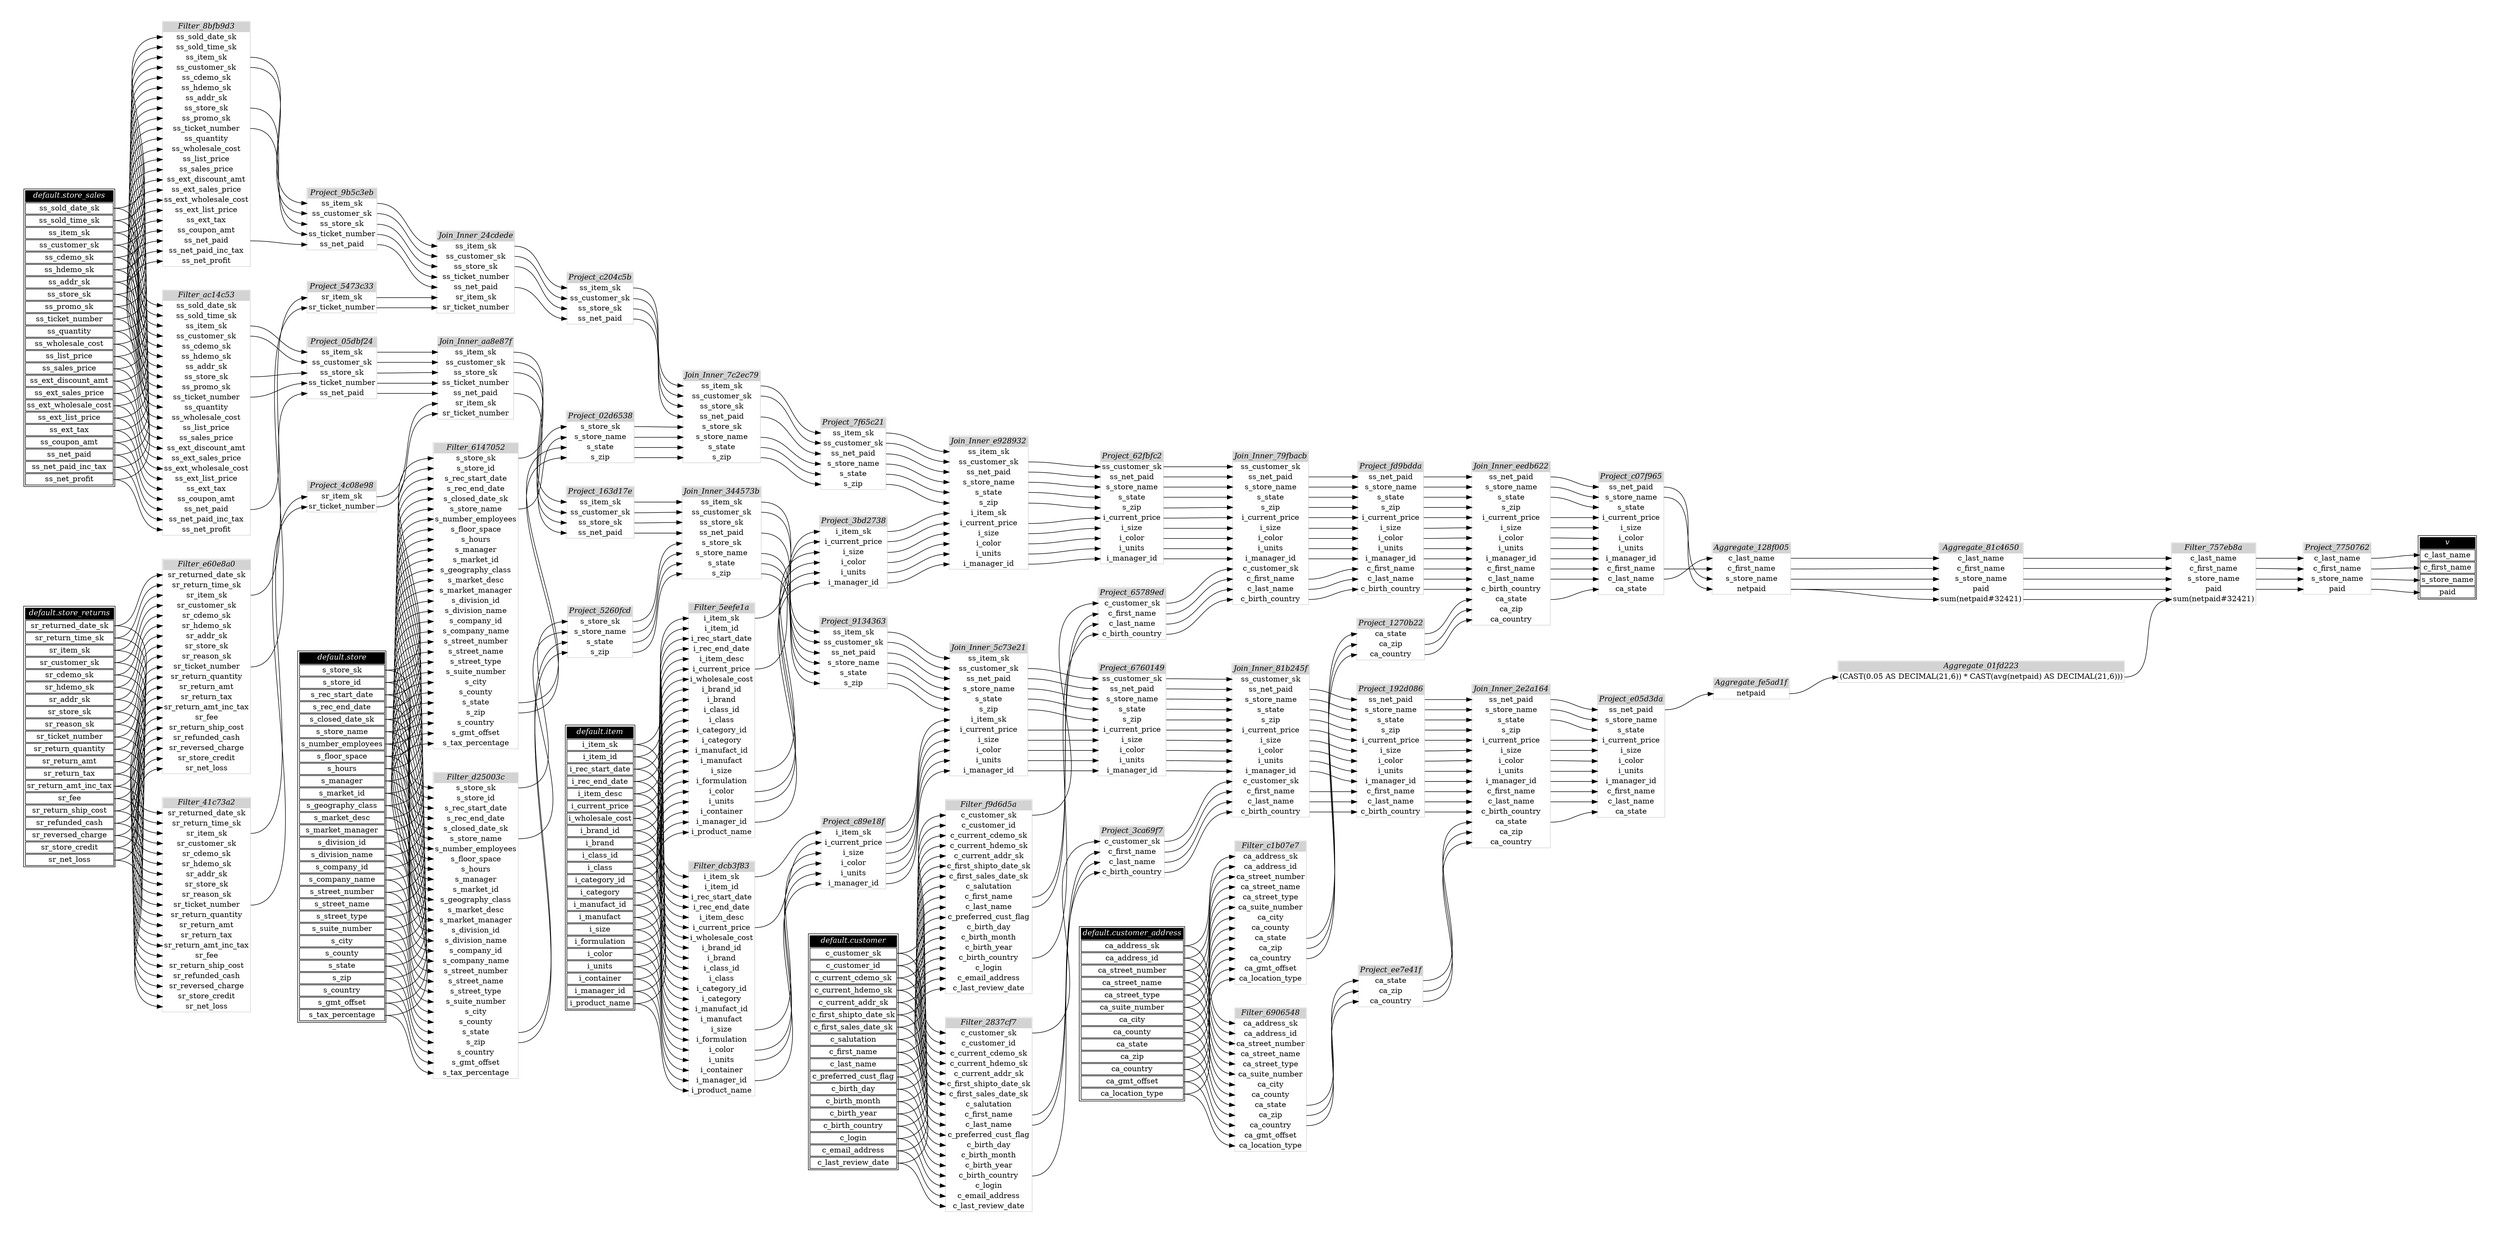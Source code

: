 // Automatically generated by TPCDSFlowTestSuite


digraph {
  graph [pad="0.5" nodesep="0.5" ranksep="1" fontname="Helvetica" rankdir=LR];
  node [shape=plaintext]

  
"Aggregate_01fd223" [label=<
<table color="lightgray" border="1" cellborder="0" cellspacing="0">
  <tr><td bgcolor="lightgray" port="nodeName"><i>Aggregate_01fd223</i></td></tr>
  <tr><td port="0">(CAST(0.05 AS DECIMAL(21,6)) * CAST(avg(netpaid) AS DECIMAL(21,6)))</td></tr>
</table>>];
     

"Aggregate_128f005" [label=<
<table color="lightgray" border="1" cellborder="0" cellspacing="0">
  <tr><td bgcolor="lightgray" port="nodeName"><i>Aggregate_128f005</i></td></tr>
  <tr><td port="0">c_last_name</td></tr>
<tr><td port="1">c_first_name</td></tr>
<tr><td port="2">s_store_name</td></tr>
<tr><td port="3">netpaid</td></tr>
</table>>];
     

"Aggregate_81c4650" [label=<
<table color="lightgray" border="1" cellborder="0" cellspacing="0">
  <tr><td bgcolor="lightgray" port="nodeName"><i>Aggregate_81c4650</i></td></tr>
  <tr><td port="0">c_last_name</td></tr>
<tr><td port="1">c_first_name</td></tr>
<tr><td port="2">s_store_name</td></tr>
<tr><td port="3">paid</td></tr>
<tr><td port="4">sum(netpaid#32421)</td></tr>
</table>>];
     

"Aggregate_fe5ad1f" [label=<
<table color="lightgray" border="1" cellborder="0" cellspacing="0">
  <tr><td bgcolor="lightgray" port="nodeName"><i>Aggregate_fe5ad1f</i></td></tr>
  <tr><td port="0">netpaid</td></tr>
</table>>];
     

"Filter_2837cf7" [label=<
<table color="lightgray" border="1" cellborder="0" cellspacing="0">
  <tr><td bgcolor="lightgray" port="nodeName"><i>Filter_2837cf7</i></td></tr>
  <tr><td port="0">c_customer_sk</td></tr>
<tr><td port="1">c_customer_id</td></tr>
<tr><td port="2">c_current_cdemo_sk</td></tr>
<tr><td port="3">c_current_hdemo_sk</td></tr>
<tr><td port="4">c_current_addr_sk</td></tr>
<tr><td port="5">c_first_shipto_date_sk</td></tr>
<tr><td port="6">c_first_sales_date_sk</td></tr>
<tr><td port="7">c_salutation</td></tr>
<tr><td port="8">c_first_name</td></tr>
<tr><td port="9">c_last_name</td></tr>
<tr><td port="10">c_preferred_cust_flag</td></tr>
<tr><td port="11">c_birth_day</td></tr>
<tr><td port="12">c_birth_month</td></tr>
<tr><td port="13">c_birth_year</td></tr>
<tr><td port="14">c_birth_country</td></tr>
<tr><td port="15">c_login</td></tr>
<tr><td port="16">c_email_address</td></tr>
<tr><td port="17">c_last_review_date</td></tr>
</table>>];
     

"Filter_41c73a2" [label=<
<table color="lightgray" border="1" cellborder="0" cellspacing="0">
  <tr><td bgcolor="lightgray" port="nodeName"><i>Filter_41c73a2</i></td></tr>
  <tr><td port="0">sr_returned_date_sk</td></tr>
<tr><td port="1">sr_return_time_sk</td></tr>
<tr><td port="2">sr_item_sk</td></tr>
<tr><td port="3">sr_customer_sk</td></tr>
<tr><td port="4">sr_cdemo_sk</td></tr>
<tr><td port="5">sr_hdemo_sk</td></tr>
<tr><td port="6">sr_addr_sk</td></tr>
<tr><td port="7">sr_store_sk</td></tr>
<tr><td port="8">sr_reason_sk</td></tr>
<tr><td port="9">sr_ticket_number</td></tr>
<tr><td port="10">sr_return_quantity</td></tr>
<tr><td port="11">sr_return_amt</td></tr>
<tr><td port="12">sr_return_tax</td></tr>
<tr><td port="13">sr_return_amt_inc_tax</td></tr>
<tr><td port="14">sr_fee</td></tr>
<tr><td port="15">sr_return_ship_cost</td></tr>
<tr><td port="16">sr_refunded_cash</td></tr>
<tr><td port="17">sr_reversed_charge</td></tr>
<tr><td port="18">sr_store_credit</td></tr>
<tr><td port="19">sr_net_loss</td></tr>
</table>>];
     

"Filter_5eefe1a" [label=<
<table color="lightgray" border="1" cellborder="0" cellspacing="0">
  <tr><td bgcolor="lightgray" port="nodeName"><i>Filter_5eefe1a</i></td></tr>
  <tr><td port="0">i_item_sk</td></tr>
<tr><td port="1">i_item_id</td></tr>
<tr><td port="2">i_rec_start_date</td></tr>
<tr><td port="3">i_rec_end_date</td></tr>
<tr><td port="4">i_item_desc</td></tr>
<tr><td port="5">i_current_price</td></tr>
<tr><td port="6">i_wholesale_cost</td></tr>
<tr><td port="7">i_brand_id</td></tr>
<tr><td port="8">i_brand</td></tr>
<tr><td port="9">i_class_id</td></tr>
<tr><td port="10">i_class</td></tr>
<tr><td port="11">i_category_id</td></tr>
<tr><td port="12">i_category</td></tr>
<tr><td port="13">i_manufact_id</td></tr>
<tr><td port="14">i_manufact</td></tr>
<tr><td port="15">i_size</td></tr>
<tr><td port="16">i_formulation</td></tr>
<tr><td port="17">i_color</td></tr>
<tr><td port="18">i_units</td></tr>
<tr><td port="19">i_container</td></tr>
<tr><td port="20">i_manager_id</td></tr>
<tr><td port="21">i_product_name</td></tr>
</table>>];
     

"Filter_6147052" [label=<
<table color="lightgray" border="1" cellborder="0" cellspacing="0">
  <tr><td bgcolor="lightgray" port="nodeName"><i>Filter_6147052</i></td></tr>
  <tr><td port="0">s_store_sk</td></tr>
<tr><td port="1">s_store_id</td></tr>
<tr><td port="2">s_rec_start_date</td></tr>
<tr><td port="3">s_rec_end_date</td></tr>
<tr><td port="4">s_closed_date_sk</td></tr>
<tr><td port="5">s_store_name</td></tr>
<tr><td port="6">s_number_employees</td></tr>
<tr><td port="7">s_floor_space</td></tr>
<tr><td port="8">s_hours</td></tr>
<tr><td port="9">s_manager</td></tr>
<tr><td port="10">s_market_id</td></tr>
<tr><td port="11">s_geography_class</td></tr>
<tr><td port="12">s_market_desc</td></tr>
<tr><td port="13">s_market_manager</td></tr>
<tr><td port="14">s_division_id</td></tr>
<tr><td port="15">s_division_name</td></tr>
<tr><td port="16">s_company_id</td></tr>
<tr><td port="17">s_company_name</td></tr>
<tr><td port="18">s_street_number</td></tr>
<tr><td port="19">s_street_name</td></tr>
<tr><td port="20">s_street_type</td></tr>
<tr><td port="21">s_suite_number</td></tr>
<tr><td port="22">s_city</td></tr>
<tr><td port="23">s_county</td></tr>
<tr><td port="24">s_state</td></tr>
<tr><td port="25">s_zip</td></tr>
<tr><td port="26">s_country</td></tr>
<tr><td port="27">s_gmt_offset</td></tr>
<tr><td port="28">s_tax_percentage</td></tr>
</table>>];
     

"Filter_6906548" [label=<
<table color="lightgray" border="1" cellborder="0" cellspacing="0">
  <tr><td bgcolor="lightgray" port="nodeName"><i>Filter_6906548</i></td></tr>
  <tr><td port="0">ca_address_sk</td></tr>
<tr><td port="1">ca_address_id</td></tr>
<tr><td port="2">ca_street_number</td></tr>
<tr><td port="3">ca_street_name</td></tr>
<tr><td port="4">ca_street_type</td></tr>
<tr><td port="5">ca_suite_number</td></tr>
<tr><td port="6">ca_city</td></tr>
<tr><td port="7">ca_county</td></tr>
<tr><td port="8">ca_state</td></tr>
<tr><td port="9">ca_zip</td></tr>
<tr><td port="10">ca_country</td></tr>
<tr><td port="11">ca_gmt_offset</td></tr>
<tr><td port="12">ca_location_type</td></tr>
</table>>];
     

"Filter_757eb8a" [label=<
<table color="lightgray" border="1" cellborder="0" cellspacing="0">
  <tr><td bgcolor="lightgray" port="nodeName"><i>Filter_757eb8a</i></td></tr>
  <tr><td port="0">c_last_name</td></tr>
<tr><td port="1">c_first_name</td></tr>
<tr><td port="2">s_store_name</td></tr>
<tr><td port="3">paid</td></tr>
<tr><td port="4">sum(netpaid#32421)</td></tr>
</table>>];
     

"Filter_8bfb9d3" [label=<
<table color="lightgray" border="1" cellborder="0" cellspacing="0">
  <tr><td bgcolor="lightgray" port="nodeName"><i>Filter_8bfb9d3</i></td></tr>
  <tr><td port="0">ss_sold_date_sk</td></tr>
<tr><td port="1">ss_sold_time_sk</td></tr>
<tr><td port="2">ss_item_sk</td></tr>
<tr><td port="3">ss_customer_sk</td></tr>
<tr><td port="4">ss_cdemo_sk</td></tr>
<tr><td port="5">ss_hdemo_sk</td></tr>
<tr><td port="6">ss_addr_sk</td></tr>
<tr><td port="7">ss_store_sk</td></tr>
<tr><td port="8">ss_promo_sk</td></tr>
<tr><td port="9">ss_ticket_number</td></tr>
<tr><td port="10">ss_quantity</td></tr>
<tr><td port="11">ss_wholesale_cost</td></tr>
<tr><td port="12">ss_list_price</td></tr>
<tr><td port="13">ss_sales_price</td></tr>
<tr><td port="14">ss_ext_discount_amt</td></tr>
<tr><td port="15">ss_ext_sales_price</td></tr>
<tr><td port="16">ss_ext_wholesale_cost</td></tr>
<tr><td port="17">ss_ext_list_price</td></tr>
<tr><td port="18">ss_ext_tax</td></tr>
<tr><td port="19">ss_coupon_amt</td></tr>
<tr><td port="20">ss_net_paid</td></tr>
<tr><td port="21">ss_net_paid_inc_tax</td></tr>
<tr><td port="22">ss_net_profit</td></tr>
</table>>];
     

"Filter_ac14c53" [label=<
<table color="lightgray" border="1" cellborder="0" cellspacing="0">
  <tr><td bgcolor="lightgray" port="nodeName"><i>Filter_ac14c53</i></td></tr>
  <tr><td port="0">ss_sold_date_sk</td></tr>
<tr><td port="1">ss_sold_time_sk</td></tr>
<tr><td port="2">ss_item_sk</td></tr>
<tr><td port="3">ss_customer_sk</td></tr>
<tr><td port="4">ss_cdemo_sk</td></tr>
<tr><td port="5">ss_hdemo_sk</td></tr>
<tr><td port="6">ss_addr_sk</td></tr>
<tr><td port="7">ss_store_sk</td></tr>
<tr><td port="8">ss_promo_sk</td></tr>
<tr><td port="9">ss_ticket_number</td></tr>
<tr><td port="10">ss_quantity</td></tr>
<tr><td port="11">ss_wholesale_cost</td></tr>
<tr><td port="12">ss_list_price</td></tr>
<tr><td port="13">ss_sales_price</td></tr>
<tr><td port="14">ss_ext_discount_amt</td></tr>
<tr><td port="15">ss_ext_sales_price</td></tr>
<tr><td port="16">ss_ext_wholesale_cost</td></tr>
<tr><td port="17">ss_ext_list_price</td></tr>
<tr><td port="18">ss_ext_tax</td></tr>
<tr><td port="19">ss_coupon_amt</td></tr>
<tr><td port="20">ss_net_paid</td></tr>
<tr><td port="21">ss_net_paid_inc_tax</td></tr>
<tr><td port="22">ss_net_profit</td></tr>
</table>>];
     

"Filter_c1b07e7" [label=<
<table color="lightgray" border="1" cellborder="0" cellspacing="0">
  <tr><td bgcolor="lightgray" port="nodeName"><i>Filter_c1b07e7</i></td></tr>
  <tr><td port="0">ca_address_sk</td></tr>
<tr><td port="1">ca_address_id</td></tr>
<tr><td port="2">ca_street_number</td></tr>
<tr><td port="3">ca_street_name</td></tr>
<tr><td port="4">ca_street_type</td></tr>
<tr><td port="5">ca_suite_number</td></tr>
<tr><td port="6">ca_city</td></tr>
<tr><td port="7">ca_county</td></tr>
<tr><td port="8">ca_state</td></tr>
<tr><td port="9">ca_zip</td></tr>
<tr><td port="10">ca_country</td></tr>
<tr><td port="11">ca_gmt_offset</td></tr>
<tr><td port="12">ca_location_type</td></tr>
</table>>];
     

"Filter_d25003c" [label=<
<table color="lightgray" border="1" cellborder="0" cellspacing="0">
  <tr><td bgcolor="lightgray" port="nodeName"><i>Filter_d25003c</i></td></tr>
  <tr><td port="0">s_store_sk</td></tr>
<tr><td port="1">s_store_id</td></tr>
<tr><td port="2">s_rec_start_date</td></tr>
<tr><td port="3">s_rec_end_date</td></tr>
<tr><td port="4">s_closed_date_sk</td></tr>
<tr><td port="5">s_store_name</td></tr>
<tr><td port="6">s_number_employees</td></tr>
<tr><td port="7">s_floor_space</td></tr>
<tr><td port="8">s_hours</td></tr>
<tr><td port="9">s_manager</td></tr>
<tr><td port="10">s_market_id</td></tr>
<tr><td port="11">s_geography_class</td></tr>
<tr><td port="12">s_market_desc</td></tr>
<tr><td port="13">s_market_manager</td></tr>
<tr><td port="14">s_division_id</td></tr>
<tr><td port="15">s_division_name</td></tr>
<tr><td port="16">s_company_id</td></tr>
<tr><td port="17">s_company_name</td></tr>
<tr><td port="18">s_street_number</td></tr>
<tr><td port="19">s_street_name</td></tr>
<tr><td port="20">s_street_type</td></tr>
<tr><td port="21">s_suite_number</td></tr>
<tr><td port="22">s_city</td></tr>
<tr><td port="23">s_county</td></tr>
<tr><td port="24">s_state</td></tr>
<tr><td port="25">s_zip</td></tr>
<tr><td port="26">s_country</td></tr>
<tr><td port="27">s_gmt_offset</td></tr>
<tr><td port="28">s_tax_percentage</td></tr>
</table>>];
     

"Filter_dcb3f83" [label=<
<table color="lightgray" border="1" cellborder="0" cellspacing="0">
  <tr><td bgcolor="lightgray" port="nodeName"><i>Filter_dcb3f83</i></td></tr>
  <tr><td port="0">i_item_sk</td></tr>
<tr><td port="1">i_item_id</td></tr>
<tr><td port="2">i_rec_start_date</td></tr>
<tr><td port="3">i_rec_end_date</td></tr>
<tr><td port="4">i_item_desc</td></tr>
<tr><td port="5">i_current_price</td></tr>
<tr><td port="6">i_wholesale_cost</td></tr>
<tr><td port="7">i_brand_id</td></tr>
<tr><td port="8">i_brand</td></tr>
<tr><td port="9">i_class_id</td></tr>
<tr><td port="10">i_class</td></tr>
<tr><td port="11">i_category_id</td></tr>
<tr><td port="12">i_category</td></tr>
<tr><td port="13">i_manufact_id</td></tr>
<tr><td port="14">i_manufact</td></tr>
<tr><td port="15">i_size</td></tr>
<tr><td port="16">i_formulation</td></tr>
<tr><td port="17">i_color</td></tr>
<tr><td port="18">i_units</td></tr>
<tr><td port="19">i_container</td></tr>
<tr><td port="20">i_manager_id</td></tr>
<tr><td port="21">i_product_name</td></tr>
</table>>];
     

"Filter_e60e8a0" [label=<
<table color="lightgray" border="1" cellborder="0" cellspacing="0">
  <tr><td bgcolor="lightgray" port="nodeName"><i>Filter_e60e8a0</i></td></tr>
  <tr><td port="0">sr_returned_date_sk</td></tr>
<tr><td port="1">sr_return_time_sk</td></tr>
<tr><td port="2">sr_item_sk</td></tr>
<tr><td port="3">sr_customer_sk</td></tr>
<tr><td port="4">sr_cdemo_sk</td></tr>
<tr><td port="5">sr_hdemo_sk</td></tr>
<tr><td port="6">sr_addr_sk</td></tr>
<tr><td port="7">sr_store_sk</td></tr>
<tr><td port="8">sr_reason_sk</td></tr>
<tr><td port="9">sr_ticket_number</td></tr>
<tr><td port="10">sr_return_quantity</td></tr>
<tr><td port="11">sr_return_amt</td></tr>
<tr><td port="12">sr_return_tax</td></tr>
<tr><td port="13">sr_return_amt_inc_tax</td></tr>
<tr><td port="14">sr_fee</td></tr>
<tr><td port="15">sr_return_ship_cost</td></tr>
<tr><td port="16">sr_refunded_cash</td></tr>
<tr><td port="17">sr_reversed_charge</td></tr>
<tr><td port="18">sr_store_credit</td></tr>
<tr><td port="19">sr_net_loss</td></tr>
</table>>];
     

"Filter_f9d6d5a" [label=<
<table color="lightgray" border="1" cellborder="0" cellspacing="0">
  <tr><td bgcolor="lightgray" port="nodeName"><i>Filter_f9d6d5a</i></td></tr>
  <tr><td port="0">c_customer_sk</td></tr>
<tr><td port="1">c_customer_id</td></tr>
<tr><td port="2">c_current_cdemo_sk</td></tr>
<tr><td port="3">c_current_hdemo_sk</td></tr>
<tr><td port="4">c_current_addr_sk</td></tr>
<tr><td port="5">c_first_shipto_date_sk</td></tr>
<tr><td port="6">c_first_sales_date_sk</td></tr>
<tr><td port="7">c_salutation</td></tr>
<tr><td port="8">c_first_name</td></tr>
<tr><td port="9">c_last_name</td></tr>
<tr><td port="10">c_preferred_cust_flag</td></tr>
<tr><td port="11">c_birth_day</td></tr>
<tr><td port="12">c_birth_month</td></tr>
<tr><td port="13">c_birth_year</td></tr>
<tr><td port="14">c_birth_country</td></tr>
<tr><td port="15">c_login</td></tr>
<tr><td port="16">c_email_address</td></tr>
<tr><td port="17">c_last_review_date</td></tr>
</table>>];
     

"Join_Inner_24cdede" [label=<
<table color="lightgray" border="1" cellborder="0" cellspacing="0">
  <tr><td bgcolor="lightgray" port="nodeName"><i>Join_Inner_24cdede</i></td></tr>
  <tr><td port="0">ss_item_sk</td></tr>
<tr><td port="1">ss_customer_sk</td></tr>
<tr><td port="2">ss_store_sk</td></tr>
<tr><td port="3">ss_ticket_number</td></tr>
<tr><td port="4">ss_net_paid</td></tr>
<tr><td port="5">sr_item_sk</td></tr>
<tr><td port="6">sr_ticket_number</td></tr>
</table>>];
     

"Join_Inner_2e2a164" [label=<
<table color="lightgray" border="1" cellborder="0" cellspacing="0">
  <tr><td bgcolor="lightgray" port="nodeName"><i>Join_Inner_2e2a164</i></td></tr>
  <tr><td port="0">ss_net_paid</td></tr>
<tr><td port="1">s_store_name</td></tr>
<tr><td port="2">s_state</td></tr>
<tr><td port="3">s_zip</td></tr>
<tr><td port="4">i_current_price</td></tr>
<tr><td port="5">i_size</td></tr>
<tr><td port="6">i_color</td></tr>
<tr><td port="7">i_units</td></tr>
<tr><td port="8">i_manager_id</td></tr>
<tr><td port="9">c_first_name</td></tr>
<tr><td port="10">c_last_name</td></tr>
<tr><td port="11">c_birth_country</td></tr>
<tr><td port="12">ca_state</td></tr>
<tr><td port="13">ca_zip</td></tr>
<tr><td port="14">ca_country</td></tr>
</table>>];
     

"Join_Inner_344573b" [label=<
<table color="lightgray" border="1" cellborder="0" cellspacing="0">
  <tr><td bgcolor="lightgray" port="nodeName"><i>Join_Inner_344573b</i></td></tr>
  <tr><td port="0">ss_item_sk</td></tr>
<tr><td port="1">ss_customer_sk</td></tr>
<tr><td port="2">ss_store_sk</td></tr>
<tr><td port="3">ss_net_paid</td></tr>
<tr><td port="4">s_store_sk</td></tr>
<tr><td port="5">s_store_name</td></tr>
<tr><td port="6">s_state</td></tr>
<tr><td port="7">s_zip</td></tr>
</table>>];
     

"Join_Inner_5c73e21" [label=<
<table color="lightgray" border="1" cellborder="0" cellspacing="0">
  <tr><td bgcolor="lightgray" port="nodeName"><i>Join_Inner_5c73e21</i></td></tr>
  <tr><td port="0">ss_item_sk</td></tr>
<tr><td port="1">ss_customer_sk</td></tr>
<tr><td port="2">ss_net_paid</td></tr>
<tr><td port="3">s_store_name</td></tr>
<tr><td port="4">s_state</td></tr>
<tr><td port="5">s_zip</td></tr>
<tr><td port="6">i_item_sk</td></tr>
<tr><td port="7">i_current_price</td></tr>
<tr><td port="8">i_size</td></tr>
<tr><td port="9">i_color</td></tr>
<tr><td port="10">i_units</td></tr>
<tr><td port="11">i_manager_id</td></tr>
</table>>];
     

"Join_Inner_79fbacb" [label=<
<table color="lightgray" border="1" cellborder="0" cellspacing="0">
  <tr><td bgcolor="lightgray" port="nodeName"><i>Join_Inner_79fbacb</i></td></tr>
  <tr><td port="0">ss_customer_sk</td></tr>
<tr><td port="1">ss_net_paid</td></tr>
<tr><td port="2">s_store_name</td></tr>
<tr><td port="3">s_state</td></tr>
<tr><td port="4">s_zip</td></tr>
<tr><td port="5">i_current_price</td></tr>
<tr><td port="6">i_size</td></tr>
<tr><td port="7">i_color</td></tr>
<tr><td port="8">i_units</td></tr>
<tr><td port="9">i_manager_id</td></tr>
<tr><td port="10">c_customer_sk</td></tr>
<tr><td port="11">c_first_name</td></tr>
<tr><td port="12">c_last_name</td></tr>
<tr><td port="13">c_birth_country</td></tr>
</table>>];
     

"Join_Inner_7c2ec79" [label=<
<table color="lightgray" border="1" cellborder="0" cellspacing="0">
  <tr><td bgcolor="lightgray" port="nodeName"><i>Join_Inner_7c2ec79</i></td></tr>
  <tr><td port="0">ss_item_sk</td></tr>
<tr><td port="1">ss_customer_sk</td></tr>
<tr><td port="2">ss_store_sk</td></tr>
<tr><td port="3">ss_net_paid</td></tr>
<tr><td port="4">s_store_sk</td></tr>
<tr><td port="5">s_store_name</td></tr>
<tr><td port="6">s_state</td></tr>
<tr><td port="7">s_zip</td></tr>
</table>>];
     

"Join_Inner_81b245f" [label=<
<table color="lightgray" border="1" cellborder="0" cellspacing="0">
  <tr><td bgcolor="lightgray" port="nodeName"><i>Join_Inner_81b245f</i></td></tr>
  <tr><td port="0">ss_customer_sk</td></tr>
<tr><td port="1">ss_net_paid</td></tr>
<tr><td port="2">s_store_name</td></tr>
<tr><td port="3">s_state</td></tr>
<tr><td port="4">s_zip</td></tr>
<tr><td port="5">i_current_price</td></tr>
<tr><td port="6">i_size</td></tr>
<tr><td port="7">i_color</td></tr>
<tr><td port="8">i_units</td></tr>
<tr><td port="9">i_manager_id</td></tr>
<tr><td port="10">c_customer_sk</td></tr>
<tr><td port="11">c_first_name</td></tr>
<tr><td port="12">c_last_name</td></tr>
<tr><td port="13">c_birth_country</td></tr>
</table>>];
     

"Join_Inner_aa8e87f" [label=<
<table color="lightgray" border="1" cellborder="0" cellspacing="0">
  <tr><td bgcolor="lightgray" port="nodeName"><i>Join_Inner_aa8e87f</i></td></tr>
  <tr><td port="0">ss_item_sk</td></tr>
<tr><td port="1">ss_customer_sk</td></tr>
<tr><td port="2">ss_store_sk</td></tr>
<tr><td port="3">ss_ticket_number</td></tr>
<tr><td port="4">ss_net_paid</td></tr>
<tr><td port="5">sr_item_sk</td></tr>
<tr><td port="6">sr_ticket_number</td></tr>
</table>>];
     

"Join_Inner_e928932" [label=<
<table color="lightgray" border="1" cellborder="0" cellspacing="0">
  <tr><td bgcolor="lightgray" port="nodeName"><i>Join_Inner_e928932</i></td></tr>
  <tr><td port="0">ss_item_sk</td></tr>
<tr><td port="1">ss_customer_sk</td></tr>
<tr><td port="2">ss_net_paid</td></tr>
<tr><td port="3">s_store_name</td></tr>
<tr><td port="4">s_state</td></tr>
<tr><td port="5">s_zip</td></tr>
<tr><td port="6">i_item_sk</td></tr>
<tr><td port="7">i_current_price</td></tr>
<tr><td port="8">i_size</td></tr>
<tr><td port="9">i_color</td></tr>
<tr><td port="10">i_units</td></tr>
<tr><td port="11">i_manager_id</td></tr>
</table>>];
     

"Join_Inner_eedb622" [label=<
<table color="lightgray" border="1" cellborder="0" cellspacing="0">
  <tr><td bgcolor="lightgray" port="nodeName"><i>Join_Inner_eedb622</i></td></tr>
  <tr><td port="0">ss_net_paid</td></tr>
<tr><td port="1">s_store_name</td></tr>
<tr><td port="2">s_state</td></tr>
<tr><td port="3">s_zip</td></tr>
<tr><td port="4">i_current_price</td></tr>
<tr><td port="5">i_size</td></tr>
<tr><td port="6">i_color</td></tr>
<tr><td port="7">i_units</td></tr>
<tr><td port="8">i_manager_id</td></tr>
<tr><td port="9">c_first_name</td></tr>
<tr><td port="10">c_last_name</td></tr>
<tr><td port="11">c_birth_country</td></tr>
<tr><td port="12">ca_state</td></tr>
<tr><td port="13">ca_zip</td></tr>
<tr><td port="14">ca_country</td></tr>
</table>>];
     

"Project_02d6538" [label=<
<table color="lightgray" border="1" cellborder="0" cellspacing="0">
  <tr><td bgcolor="lightgray" port="nodeName"><i>Project_02d6538</i></td></tr>
  <tr><td port="0">s_store_sk</td></tr>
<tr><td port="1">s_store_name</td></tr>
<tr><td port="2">s_state</td></tr>
<tr><td port="3">s_zip</td></tr>
</table>>];
     

"Project_05dbf24" [label=<
<table color="lightgray" border="1" cellborder="0" cellspacing="0">
  <tr><td bgcolor="lightgray" port="nodeName"><i>Project_05dbf24</i></td></tr>
  <tr><td port="0">ss_item_sk</td></tr>
<tr><td port="1">ss_customer_sk</td></tr>
<tr><td port="2">ss_store_sk</td></tr>
<tr><td port="3">ss_ticket_number</td></tr>
<tr><td port="4">ss_net_paid</td></tr>
</table>>];
     

"Project_1270b22" [label=<
<table color="lightgray" border="1" cellborder="0" cellspacing="0">
  <tr><td bgcolor="lightgray" port="nodeName"><i>Project_1270b22</i></td></tr>
  <tr><td port="0">ca_state</td></tr>
<tr><td port="1">ca_zip</td></tr>
<tr><td port="2">ca_country</td></tr>
</table>>];
     

"Project_163d17e" [label=<
<table color="lightgray" border="1" cellborder="0" cellspacing="0">
  <tr><td bgcolor="lightgray" port="nodeName"><i>Project_163d17e</i></td></tr>
  <tr><td port="0">ss_item_sk</td></tr>
<tr><td port="1">ss_customer_sk</td></tr>
<tr><td port="2">ss_store_sk</td></tr>
<tr><td port="3">ss_net_paid</td></tr>
</table>>];
     

"Project_192d086" [label=<
<table color="lightgray" border="1" cellborder="0" cellspacing="0">
  <tr><td bgcolor="lightgray" port="nodeName"><i>Project_192d086</i></td></tr>
  <tr><td port="0">ss_net_paid</td></tr>
<tr><td port="1">s_store_name</td></tr>
<tr><td port="2">s_state</td></tr>
<tr><td port="3">s_zip</td></tr>
<tr><td port="4">i_current_price</td></tr>
<tr><td port="5">i_size</td></tr>
<tr><td port="6">i_color</td></tr>
<tr><td port="7">i_units</td></tr>
<tr><td port="8">i_manager_id</td></tr>
<tr><td port="9">c_first_name</td></tr>
<tr><td port="10">c_last_name</td></tr>
<tr><td port="11">c_birth_country</td></tr>
</table>>];
     

"Project_3bd2738" [label=<
<table color="lightgray" border="1" cellborder="0" cellspacing="0">
  <tr><td bgcolor="lightgray" port="nodeName"><i>Project_3bd2738</i></td></tr>
  <tr><td port="0">i_item_sk</td></tr>
<tr><td port="1">i_current_price</td></tr>
<tr><td port="2">i_size</td></tr>
<tr><td port="3">i_color</td></tr>
<tr><td port="4">i_units</td></tr>
<tr><td port="5">i_manager_id</td></tr>
</table>>];
     

"Project_3ca69f7" [label=<
<table color="lightgray" border="1" cellborder="0" cellspacing="0">
  <tr><td bgcolor="lightgray" port="nodeName"><i>Project_3ca69f7</i></td></tr>
  <tr><td port="0">c_customer_sk</td></tr>
<tr><td port="1">c_first_name</td></tr>
<tr><td port="2">c_last_name</td></tr>
<tr><td port="3">c_birth_country</td></tr>
</table>>];
     

"Project_4c08e98" [label=<
<table color="lightgray" border="1" cellborder="0" cellspacing="0">
  <tr><td bgcolor="lightgray" port="nodeName"><i>Project_4c08e98</i></td></tr>
  <tr><td port="0">sr_item_sk</td></tr>
<tr><td port="1">sr_ticket_number</td></tr>
</table>>];
     

"Project_5260fcd" [label=<
<table color="lightgray" border="1" cellborder="0" cellspacing="0">
  <tr><td bgcolor="lightgray" port="nodeName"><i>Project_5260fcd</i></td></tr>
  <tr><td port="0">s_store_sk</td></tr>
<tr><td port="1">s_store_name</td></tr>
<tr><td port="2">s_state</td></tr>
<tr><td port="3">s_zip</td></tr>
</table>>];
     

"Project_5473c33" [label=<
<table color="lightgray" border="1" cellborder="0" cellspacing="0">
  <tr><td bgcolor="lightgray" port="nodeName"><i>Project_5473c33</i></td></tr>
  <tr><td port="0">sr_item_sk</td></tr>
<tr><td port="1">sr_ticket_number</td></tr>
</table>>];
     

"Project_62fbfc2" [label=<
<table color="lightgray" border="1" cellborder="0" cellspacing="0">
  <tr><td bgcolor="lightgray" port="nodeName"><i>Project_62fbfc2</i></td></tr>
  <tr><td port="0">ss_customer_sk</td></tr>
<tr><td port="1">ss_net_paid</td></tr>
<tr><td port="2">s_store_name</td></tr>
<tr><td port="3">s_state</td></tr>
<tr><td port="4">s_zip</td></tr>
<tr><td port="5">i_current_price</td></tr>
<tr><td port="6">i_size</td></tr>
<tr><td port="7">i_color</td></tr>
<tr><td port="8">i_units</td></tr>
<tr><td port="9">i_manager_id</td></tr>
</table>>];
     

"Project_65789ed" [label=<
<table color="lightgray" border="1" cellborder="0" cellspacing="0">
  <tr><td bgcolor="lightgray" port="nodeName"><i>Project_65789ed</i></td></tr>
  <tr><td port="0">c_customer_sk</td></tr>
<tr><td port="1">c_first_name</td></tr>
<tr><td port="2">c_last_name</td></tr>
<tr><td port="3">c_birth_country</td></tr>
</table>>];
     

"Project_6760149" [label=<
<table color="lightgray" border="1" cellborder="0" cellspacing="0">
  <tr><td bgcolor="lightgray" port="nodeName"><i>Project_6760149</i></td></tr>
  <tr><td port="0">ss_customer_sk</td></tr>
<tr><td port="1">ss_net_paid</td></tr>
<tr><td port="2">s_store_name</td></tr>
<tr><td port="3">s_state</td></tr>
<tr><td port="4">s_zip</td></tr>
<tr><td port="5">i_current_price</td></tr>
<tr><td port="6">i_size</td></tr>
<tr><td port="7">i_color</td></tr>
<tr><td port="8">i_units</td></tr>
<tr><td port="9">i_manager_id</td></tr>
</table>>];
     

"Project_7750762" [label=<
<table color="lightgray" border="1" cellborder="0" cellspacing="0">
  <tr><td bgcolor="lightgray" port="nodeName"><i>Project_7750762</i></td></tr>
  <tr><td port="0">c_last_name</td></tr>
<tr><td port="1">c_first_name</td></tr>
<tr><td port="2">s_store_name</td></tr>
<tr><td port="3">paid</td></tr>
</table>>];
     

"Project_7f65c21" [label=<
<table color="lightgray" border="1" cellborder="0" cellspacing="0">
  <tr><td bgcolor="lightgray" port="nodeName"><i>Project_7f65c21</i></td></tr>
  <tr><td port="0">ss_item_sk</td></tr>
<tr><td port="1">ss_customer_sk</td></tr>
<tr><td port="2">ss_net_paid</td></tr>
<tr><td port="3">s_store_name</td></tr>
<tr><td port="4">s_state</td></tr>
<tr><td port="5">s_zip</td></tr>
</table>>];
     

"Project_9134363" [label=<
<table color="lightgray" border="1" cellborder="0" cellspacing="0">
  <tr><td bgcolor="lightgray" port="nodeName"><i>Project_9134363</i></td></tr>
  <tr><td port="0">ss_item_sk</td></tr>
<tr><td port="1">ss_customer_sk</td></tr>
<tr><td port="2">ss_net_paid</td></tr>
<tr><td port="3">s_store_name</td></tr>
<tr><td port="4">s_state</td></tr>
<tr><td port="5">s_zip</td></tr>
</table>>];
     

"Project_9b5c3eb" [label=<
<table color="lightgray" border="1" cellborder="0" cellspacing="0">
  <tr><td bgcolor="lightgray" port="nodeName"><i>Project_9b5c3eb</i></td></tr>
  <tr><td port="0">ss_item_sk</td></tr>
<tr><td port="1">ss_customer_sk</td></tr>
<tr><td port="2">ss_store_sk</td></tr>
<tr><td port="3">ss_ticket_number</td></tr>
<tr><td port="4">ss_net_paid</td></tr>
</table>>];
     

"Project_c07f965" [label=<
<table color="lightgray" border="1" cellborder="0" cellspacing="0">
  <tr><td bgcolor="lightgray" port="nodeName"><i>Project_c07f965</i></td></tr>
  <tr><td port="0">ss_net_paid</td></tr>
<tr><td port="1">s_store_name</td></tr>
<tr><td port="2">s_state</td></tr>
<tr><td port="3">i_current_price</td></tr>
<tr><td port="4">i_size</td></tr>
<tr><td port="5">i_color</td></tr>
<tr><td port="6">i_units</td></tr>
<tr><td port="7">i_manager_id</td></tr>
<tr><td port="8">c_first_name</td></tr>
<tr><td port="9">c_last_name</td></tr>
<tr><td port="10">ca_state</td></tr>
</table>>];
     

"Project_c204c5b" [label=<
<table color="lightgray" border="1" cellborder="0" cellspacing="0">
  <tr><td bgcolor="lightgray" port="nodeName"><i>Project_c204c5b</i></td></tr>
  <tr><td port="0">ss_item_sk</td></tr>
<tr><td port="1">ss_customer_sk</td></tr>
<tr><td port="2">ss_store_sk</td></tr>
<tr><td port="3">ss_net_paid</td></tr>
</table>>];
     

"Project_c89e18f" [label=<
<table color="lightgray" border="1" cellborder="0" cellspacing="0">
  <tr><td bgcolor="lightgray" port="nodeName"><i>Project_c89e18f</i></td></tr>
  <tr><td port="0">i_item_sk</td></tr>
<tr><td port="1">i_current_price</td></tr>
<tr><td port="2">i_size</td></tr>
<tr><td port="3">i_color</td></tr>
<tr><td port="4">i_units</td></tr>
<tr><td port="5">i_manager_id</td></tr>
</table>>];
     

"Project_e05d3da" [label=<
<table color="lightgray" border="1" cellborder="0" cellspacing="0">
  <tr><td bgcolor="lightgray" port="nodeName"><i>Project_e05d3da</i></td></tr>
  <tr><td port="0">ss_net_paid</td></tr>
<tr><td port="1">s_store_name</td></tr>
<tr><td port="2">s_state</td></tr>
<tr><td port="3">i_current_price</td></tr>
<tr><td port="4">i_size</td></tr>
<tr><td port="5">i_color</td></tr>
<tr><td port="6">i_units</td></tr>
<tr><td port="7">i_manager_id</td></tr>
<tr><td port="8">c_first_name</td></tr>
<tr><td port="9">c_last_name</td></tr>
<tr><td port="10">ca_state</td></tr>
</table>>];
     

"Project_ee7e41f" [label=<
<table color="lightgray" border="1" cellborder="0" cellspacing="0">
  <tr><td bgcolor="lightgray" port="nodeName"><i>Project_ee7e41f</i></td></tr>
  <tr><td port="0">ca_state</td></tr>
<tr><td port="1">ca_zip</td></tr>
<tr><td port="2">ca_country</td></tr>
</table>>];
     

"Project_fd9bdda" [label=<
<table color="lightgray" border="1" cellborder="0" cellspacing="0">
  <tr><td bgcolor="lightgray" port="nodeName"><i>Project_fd9bdda</i></td></tr>
  <tr><td port="0">ss_net_paid</td></tr>
<tr><td port="1">s_store_name</td></tr>
<tr><td port="2">s_state</td></tr>
<tr><td port="3">s_zip</td></tr>
<tr><td port="4">i_current_price</td></tr>
<tr><td port="5">i_size</td></tr>
<tr><td port="6">i_color</td></tr>
<tr><td port="7">i_units</td></tr>
<tr><td port="8">i_manager_id</td></tr>
<tr><td port="9">c_first_name</td></tr>
<tr><td port="10">c_last_name</td></tr>
<tr><td port="11">c_birth_country</td></tr>
</table>>];
     

"default.customer" [color="black" label=<
<table>
  <tr><td bgcolor="black" port="nodeName"><i><font color="white">default.customer</font></i></td></tr>
  <tr><td port="0">c_customer_sk</td></tr>
<tr><td port="1">c_customer_id</td></tr>
<tr><td port="2">c_current_cdemo_sk</td></tr>
<tr><td port="3">c_current_hdemo_sk</td></tr>
<tr><td port="4">c_current_addr_sk</td></tr>
<tr><td port="5">c_first_shipto_date_sk</td></tr>
<tr><td port="6">c_first_sales_date_sk</td></tr>
<tr><td port="7">c_salutation</td></tr>
<tr><td port="8">c_first_name</td></tr>
<tr><td port="9">c_last_name</td></tr>
<tr><td port="10">c_preferred_cust_flag</td></tr>
<tr><td port="11">c_birth_day</td></tr>
<tr><td port="12">c_birth_month</td></tr>
<tr><td port="13">c_birth_year</td></tr>
<tr><td port="14">c_birth_country</td></tr>
<tr><td port="15">c_login</td></tr>
<tr><td port="16">c_email_address</td></tr>
<tr><td port="17">c_last_review_date</td></tr>
</table>>];
     

"default.customer_address" [color="black" label=<
<table>
  <tr><td bgcolor="black" port="nodeName"><i><font color="white">default.customer_address</font></i></td></tr>
  <tr><td port="0">ca_address_sk</td></tr>
<tr><td port="1">ca_address_id</td></tr>
<tr><td port="2">ca_street_number</td></tr>
<tr><td port="3">ca_street_name</td></tr>
<tr><td port="4">ca_street_type</td></tr>
<tr><td port="5">ca_suite_number</td></tr>
<tr><td port="6">ca_city</td></tr>
<tr><td port="7">ca_county</td></tr>
<tr><td port="8">ca_state</td></tr>
<tr><td port="9">ca_zip</td></tr>
<tr><td port="10">ca_country</td></tr>
<tr><td port="11">ca_gmt_offset</td></tr>
<tr><td port="12">ca_location_type</td></tr>
</table>>];
     

"default.item" [color="black" label=<
<table>
  <tr><td bgcolor="black" port="nodeName"><i><font color="white">default.item</font></i></td></tr>
  <tr><td port="0">i_item_sk</td></tr>
<tr><td port="1">i_item_id</td></tr>
<tr><td port="2">i_rec_start_date</td></tr>
<tr><td port="3">i_rec_end_date</td></tr>
<tr><td port="4">i_item_desc</td></tr>
<tr><td port="5">i_current_price</td></tr>
<tr><td port="6">i_wholesale_cost</td></tr>
<tr><td port="7">i_brand_id</td></tr>
<tr><td port="8">i_brand</td></tr>
<tr><td port="9">i_class_id</td></tr>
<tr><td port="10">i_class</td></tr>
<tr><td port="11">i_category_id</td></tr>
<tr><td port="12">i_category</td></tr>
<tr><td port="13">i_manufact_id</td></tr>
<tr><td port="14">i_manufact</td></tr>
<tr><td port="15">i_size</td></tr>
<tr><td port="16">i_formulation</td></tr>
<tr><td port="17">i_color</td></tr>
<tr><td port="18">i_units</td></tr>
<tr><td port="19">i_container</td></tr>
<tr><td port="20">i_manager_id</td></tr>
<tr><td port="21">i_product_name</td></tr>
</table>>];
     

"default.store" [color="black" label=<
<table>
  <tr><td bgcolor="black" port="nodeName"><i><font color="white">default.store</font></i></td></tr>
  <tr><td port="0">s_store_sk</td></tr>
<tr><td port="1">s_store_id</td></tr>
<tr><td port="2">s_rec_start_date</td></tr>
<tr><td port="3">s_rec_end_date</td></tr>
<tr><td port="4">s_closed_date_sk</td></tr>
<tr><td port="5">s_store_name</td></tr>
<tr><td port="6">s_number_employees</td></tr>
<tr><td port="7">s_floor_space</td></tr>
<tr><td port="8">s_hours</td></tr>
<tr><td port="9">s_manager</td></tr>
<tr><td port="10">s_market_id</td></tr>
<tr><td port="11">s_geography_class</td></tr>
<tr><td port="12">s_market_desc</td></tr>
<tr><td port="13">s_market_manager</td></tr>
<tr><td port="14">s_division_id</td></tr>
<tr><td port="15">s_division_name</td></tr>
<tr><td port="16">s_company_id</td></tr>
<tr><td port="17">s_company_name</td></tr>
<tr><td port="18">s_street_number</td></tr>
<tr><td port="19">s_street_name</td></tr>
<tr><td port="20">s_street_type</td></tr>
<tr><td port="21">s_suite_number</td></tr>
<tr><td port="22">s_city</td></tr>
<tr><td port="23">s_county</td></tr>
<tr><td port="24">s_state</td></tr>
<tr><td port="25">s_zip</td></tr>
<tr><td port="26">s_country</td></tr>
<tr><td port="27">s_gmt_offset</td></tr>
<tr><td port="28">s_tax_percentage</td></tr>
</table>>];
     

"default.store_returns" [color="black" label=<
<table>
  <tr><td bgcolor="black" port="nodeName"><i><font color="white">default.store_returns</font></i></td></tr>
  <tr><td port="0">sr_returned_date_sk</td></tr>
<tr><td port="1">sr_return_time_sk</td></tr>
<tr><td port="2">sr_item_sk</td></tr>
<tr><td port="3">sr_customer_sk</td></tr>
<tr><td port="4">sr_cdemo_sk</td></tr>
<tr><td port="5">sr_hdemo_sk</td></tr>
<tr><td port="6">sr_addr_sk</td></tr>
<tr><td port="7">sr_store_sk</td></tr>
<tr><td port="8">sr_reason_sk</td></tr>
<tr><td port="9">sr_ticket_number</td></tr>
<tr><td port="10">sr_return_quantity</td></tr>
<tr><td port="11">sr_return_amt</td></tr>
<tr><td port="12">sr_return_tax</td></tr>
<tr><td port="13">sr_return_amt_inc_tax</td></tr>
<tr><td port="14">sr_fee</td></tr>
<tr><td port="15">sr_return_ship_cost</td></tr>
<tr><td port="16">sr_refunded_cash</td></tr>
<tr><td port="17">sr_reversed_charge</td></tr>
<tr><td port="18">sr_store_credit</td></tr>
<tr><td port="19">sr_net_loss</td></tr>
</table>>];
     

"default.store_sales" [color="black" label=<
<table>
  <tr><td bgcolor="black" port="nodeName"><i><font color="white">default.store_sales</font></i></td></tr>
  <tr><td port="0">ss_sold_date_sk</td></tr>
<tr><td port="1">ss_sold_time_sk</td></tr>
<tr><td port="2">ss_item_sk</td></tr>
<tr><td port="3">ss_customer_sk</td></tr>
<tr><td port="4">ss_cdemo_sk</td></tr>
<tr><td port="5">ss_hdemo_sk</td></tr>
<tr><td port="6">ss_addr_sk</td></tr>
<tr><td port="7">ss_store_sk</td></tr>
<tr><td port="8">ss_promo_sk</td></tr>
<tr><td port="9">ss_ticket_number</td></tr>
<tr><td port="10">ss_quantity</td></tr>
<tr><td port="11">ss_wholesale_cost</td></tr>
<tr><td port="12">ss_list_price</td></tr>
<tr><td port="13">ss_sales_price</td></tr>
<tr><td port="14">ss_ext_discount_amt</td></tr>
<tr><td port="15">ss_ext_sales_price</td></tr>
<tr><td port="16">ss_ext_wholesale_cost</td></tr>
<tr><td port="17">ss_ext_list_price</td></tr>
<tr><td port="18">ss_ext_tax</td></tr>
<tr><td port="19">ss_coupon_amt</td></tr>
<tr><td port="20">ss_net_paid</td></tr>
<tr><td port="21">ss_net_paid_inc_tax</td></tr>
<tr><td port="22">ss_net_profit</td></tr>
</table>>];
     

"v" [color="black" label=<
<table>
  <tr><td bgcolor="black" port="nodeName"><i><font color="white">v</font></i></td></tr>
  <tr><td port="0">c_last_name</td></tr>
<tr><td port="1">c_first_name</td></tr>
<tr><td port="2">s_store_name</td></tr>
<tr><td port="3">paid</td></tr>
</table>>];
     
  "Aggregate_01fd223":0 -> "Filter_757eb8a":4;
"Aggregate_128f005":0 -> "Aggregate_81c4650":0;
"Aggregate_128f005":1 -> "Aggregate_81c4650":1;
"Aggregate_128f005":2 -> "Aggregate_81c4650":2;
"Aggregate_128f005":3 -> "Aggregate_81c4650":3;
"Aggregate_128f005":3 -> "Aggregate_81c4650":4;
"Aggregate_81c4650":0 -> "Filter_757eb8a":0;
"Aggregate_81c4650":1 -> "Filter_757eb8a":1;
"Aggregate_81c4650":2 -> "Filter_757eb8a":2;
"Aggregate_81c4650":3 -> "Filter_757eb8a":3;
"Aggregate_81c4650":4 -> "Filter_757eb8a":4;
"Aggregate_fe5ad1f":0 -> "Aggregate_01fd223":0;
"Filter_2837cf7":0 -> "Project_3ca69f7":0;
"Filter_2837cf7":14 -> "Project_3ca69f7":3;
"Filter_2837cf7":8 -> "Project_3ca69f7":1;
"Filter_2837cf7":9 -> "Project_3ca69f7":2;
"Filter_41c73a2":2 -> "Project_4c08e98":0;
"Filter_41c73a2":9 -> "Project_4c08e98":1;
"Filter_5eefe1a":0 -> "Project_3bd2738":0;
"Filter_5eefe1a":15 -> "Project_3bd2738":2;
"Filter_5eefe1a":17 -> "Project_3bd2738":3;
"Filter_5eefe1a":18 -> "Project_3bd2738":4;
"Filter_5eefe1a":20 -> "Project_3bd2738":5;
"Filter_5eefe1a":5 -> "Project_3bd2738":1;
"Filter_6147052":0 -> "Project_02d6538":0;
"Filter_6147052":24 -> "Project_02d6538":2;
"Filter_6147052":25 -> "Project_02d6538":3;
"Filter_6147052":5 -> "Project_02d6538":1;
"Filter_6906548":10 -> "Project_ee7e41f":2;
"Filter_6906548":8 -> "Project_ee7e41f":0;
"Filter_6906548":9 -> "Project_ee7e41f":1;
"Filter_757eb8a":0 -> "Project_7750762":0;
"Filter_757eb8a":1 -> "Project_7750762":1;
"Filter_757eb8a":2 -> "Project_7750762":2;
"Filter_757eb8a":3 -> "Project_7750762":3;
"Filter_8bfb9d3":2 -> "Project_9b5c3eb":0;
"Filter_8bfb9d3":20 -> "Project_9b5c3eb":4;
"Filter_8bfb9d3":3 -> "Project_9b5c3eb":1;
"Filter_8bfb9d3":7 -> "Project_9b5c3eb":2;
"Filter_8bfb9d3":9 -> "Project_9b5c3eb":3;
"Filter_ac14c53":2 -> "Project_05dbf24":0;
"Filter_ac14c53":20 -> "Project_05dbf24":4;
"Filter_ac14c53":3 -> "Project_05dbf24":1;
"Filter_ac14c53":7 -> "Project_05dbf24":2;
"Filter_ac14c53":9 -> "Project_05dbf24":3;
"Filter_c1b07e7":10 -> "Project_1270b22":2;
"Filter_c1b07e7":8 -> "Project_1270b22":0;
"Filter_c1b07e7":9 -> "Project_1270b22":1;
"Filter_d25003c":0 -> "Project_5260fcd":0;
"Filter_d25003c":24 -> "Project_5260fcd":2;
"Filter_d25003c":25 -> "Project_5260fcd":3;
"Filter_d25003c":5 -> "Project_5260fcd":1;
"Filter_dcb3f83":0 -> "Project_c89e18f":0;
"Filter_dcb3f83":15 -> "Project_c89e18f":2;
"Filter_dcb3f83":17 -> "Project_c89e18f":3;
"Filter_dcb3f83":18 -> "Project_c89e18f":4;
"Filter_dcb3f83":20 -> "Project_c89e18f":5;
"Filter_dcb3f83":5 -> "Project_c89e18f":1;
"Filter_e60e8a0":2 -> "Project_5473c33":0;
"Filter_e60e8a0":9 -> "Project_5473c33":1;
"Filter_f9d6d5a":0 -> "Project_65789ed":0;
"Filter_f9d6d5a":14 -> "Project_65789ed":3;
"Filter_f9d6d5a":8 -> "Project_65789ed":1;
"Filter_f9d6d5a":9 -> "Project_65789ed":2;
"Join_Inner_24cdede":0 -> "Project_c204c5b":0;
"Join_Inner_24cdede":1 -> "Project_c204c5b":1;
"Join_Inner_24cdede":2 -> "Project_c204c5b":2;
"Join_Inner_24cdede":4 -> "Project_c204c5b":3;
"Join_Inner_2e2a164":0 -> "Project_e05d3da":0;
"Join_Inner_2e2a164":1 -> "Project_e05d3da":1;
"Join_Inner_2e2a164":10 -> "Project_e05d3da":9;
"Join_Inner_2e2a164":12 -> "Project_e05d3da":10;
"Join_Inner_2e2a164":2 -> "Project_e05d3da":2;
"Join_Inner_2e2a164":4 -> "Project_e05d3da":3;
"Join_Inner_2e2a164":5 -> "Project_e05d3da":4;
"Join_Inner_2e2a164":6 -> "Project_e05d3da":5;
"Join_Inner_2e2a164":7 -> "Project_e05d3da":6;
"Join_Inner_2e2a164":8 -> "Project_e05d3da":7;
"Join_Inner_2e2a164":9 -> "Project_e05d3da":8;
"Join_Inner_344573b":0 -> "Project_9134363":0;
"Join_Inner_344573b":1 -> "Project_9134363":1;
"Join_Inner_344573b":3 -> "Project_9134363":2;
"Join_Inner_344573b":5 -> "Project_9134363":3;
"Join_Inner_344573b":6 -> "Project_9134363":4;
"Join_Inner_344573b":7 -> "Project_9134363":5;
"Join_Inner_5c73e21":1 -> "Project_6760149":0;
"Join_Inner_5c73e21":10 -> "Project_6760149":8;
"Join_Inner_5c73e21":11 -> "Project_6760149":9;
"Join_Inner_5c73e21":2 -> "Project_6760149":1;
"Join_Inner_5c73e21":3 -> "Project_6760149":2;
"Join_Inner_5c73e21":4 -> "Project_6760149":3;
"Join_Inner_5c73e21":5 -> "Project_6760149":4;
"Join_Inner_5c73e21":7 -> "Project_6760149":5;
"Join_Inner_5c73e21":8 -> "Project_6760149":6;
"Join_Inner_5c73e21":9 -> "Project_6760149":7;
"Join_Inner_79fbacb":1 -> "Project_fd9bdda":0;
"Join_Inner_79fbacb":11 -> "Project_fd9bdda":9;
"Join_Inner_79fbacb":12 -> "Project_fd9bdda":10;
"Join_Inner_79fbacb":13 -> "Project_fd9bdda":11;
"Join_Inner_79fbacb":2 -> "Project_fd9bdda":1;
"Join_Inner_79fbacb":3 -> "Project_fd9bdda":2;
"Join_Inner_79fbacb":4 -> "Project_fd9bdda":3;
"Join_Inner_79fbacb":5 -> "Project_fd9bdda":4;
"Join_Inner_79fbacb":6 -> "Project_fd9bdda":5;
"Join_Inner_79fbacb":7 -> "Project_fd9bdda":6;
"Join_Inner_79fbacb":8 -> "Project_fd9bdda":7;
"Join_Inner_79fbacb":9 -> "Project_fd9bdda":8;
"Join_Inner_7c2ec79":0 -> "Project_7f65c21":0;
"Join_Inner_7c2ec79":1 -> "Project_7f65c21":1;
"Join_Inner_7c2ec79":3 -> "Project_7f65c21":2;
"Join_Inner_7c2ec79":5 -> "Project_7f65c21":3;
"Join_Inner_7c2ec79":6 -> "Project_7f65c21":4;
"Join_Inner_7c2ec79":7 -> "Project_7f65c21":5;
"Join_Inner_81b245f":1 -> "Project_192d086":0;
"Join_Inner_81b245f":11 -> "Project_192d086":9;
"Join_Inner_81b245f":12 -> "Project_192d086":10;
"Join_Inner_81b245f":13 -> "Project_192d086":11;
"Join_Inner_81b245f":2 -> "Project_192d086":1;
"Join_Inner_81b245f":3 -> "Project_192d086":2;
"Join_Inner_81b245f":4 -> "Project_192d086":3;
"Join_Inner_81b245f":5 -> "Project_192d086":4;
"Join_Inner_81b245f":6 -> "Project_192d086":5;
"Join_Inner_81b245f":7 -> "Project_192d086":6;
"Join_Inner_81b245f":8 -> "Project_192d086":7;
"Join_Inner_81b245f":9 -> "Project_192d086":8;
"Join_Inner_aa8e87f":0 -> "Project_163d17e":0;
"Join_Inner_aa8e87f":1 -> "Project_163d17e":1;
"Join_Inner_aa8e87f":2 -> "Project_163d17e":2;
"Join_Inner_aa8e87f":4 -> "Project_163d17e":3;
"Join_Inner_e928932":1 -> "Project_62fbfc2":0;
"Join_Inner_e928932":10 -> "Project_62fbfc2":8;
"Join_Inner_e928932":11 -> "Project_62fbfc2":9;
"Join_Inner_e928932":2 -> "Project_62fbfc2":1;
"Join_Inner_e928932":3 -> "Project_62fbfc2":2;
"Join_Inner_e928932":4 -> "Project_62fbfc2":3;
"Join_Inner_e928932":5 -> "Project_62fbfc2":4;
"Join_Inner_e928932":7 -> "Project_62fbfc2":5;
"Join_Inner_e928932":8 -> "Project_62fbfc2":6;
"Join_Inner_e928932":9 -> "Project_62fbfc2":7;
"Join_Inner_eedb622":0 -> "Project_c07f965":0;
"Join_Inner_eedb622":1 -> "Project_c07f965":1;
"Join_Inner_eedb622":10 -> "Project_c07f965":9;
"Join_Inner_eedb622":12 -> "Project_c07f965":10;
"Join_Inner_eedb622":2 -> "Project_c07f965":2;
"Join_Inner_eedb622":4 -> "Project_c07f965":3;
"Join_Inner_eedb622":5 -> "Project_c07f965":4;
"Join_Inner_eedb622":6 -> "Project_c07f965":5;
"Join_Inner_eedb622":7 -> "Project_c07f965":6;
"Join_Inner_eedb622":8 -> "Project_c07f965":7;
"Join_Inner_eedb622":9 -> "Project_c07f965":8;
"Project_02d6538":0 -> "Join_Inner_7c2ec79":4;
"Project_02d6538":1 -> "Join_Inner_7c2ec79":5;
"Project_02d6538":2 -> "Join_Inner_7c2ec79":6;
"Project_02d6538":3 -> "Join_Inner_7c2ec79":7;
"Project_05dbf24":0 -> "Join_Inner_aa8e87f":0;
"Project_05dbf24":1 -> "Join_Inner_aa8e87f":1;
"Project_05dbf24":2 -> "Join_Inner_aa8e87f":2;
"Project_05dbf24":3 -> "Join_Inner_aa8e87f":3;
"Project_05dbf24":4 -> "Join_Inner_aa8e87f":4;
"Project_1270b22":0 -> "Join_Inner_eedb622":12;
"Project_1270b22":1 -> "Join_Inner_eedb622":13;
"Project_1270b22":2 -> "Join_Inner_eedb622":14;
"Project_163d17e":0 -> "Join_Inner_344573b":0;
"Project_163d17e":1 -> "Join_Inner_344573b":1;
"Project_163d17e":2 -> "Join_Inner_344573b":2;
"Project_163d17e":3 -> "Join_Inner_344573b":3;
"Project_192d086":0 -> "Join_Inner_2e2a164":0;
"Project_192d086":1 -> "Join_Inner_2e2a164":1;
"Project_192d086":10 -> "Join_Inner_2e2a164":10;
"Project_192d086":11 -> "Join_Inner_2e2a164":11;
"Project_192d086":2 -> "Join_Inner_2e2a164":2;
"Project_192d086":3 -> "Join_Inner_2e2a164":3;
"Project_192d086":4 -> "Join_Inner_2e2a164":4;
"Project_192d086":5 -> "Join_Inner_2e2a164":5;
"Project_192d086":6 -> "Join_Inner_2e2a164":6;
"Project_192d086":7 -> "Join_Inner_2e2a164":7;
"Project_192d086":8 -> "Join_Inner_2e2a164":8;
"Project_192d086":9 -> "Join_Inner_2e2a164":9;
"Project_3bd2738":0 -> "Join_Inner_e928932":6;
"Project_3bd2738":1 -> "Join_Inner_e928932":7;
"Project_3bd2738":2 -> "Join_Inner_e928932":8;
"Project_3bd2738":3 -> "Join_Inner_e928932":9;
"Project_3bd2738":4 -> "Join_Inner_e928932":10;
"Project_3bd2738":5 -> "Join_Inner_e928932":11;
"Project_3ca69f7":0 -> "Join_Inner_81b245f":10;
"Project_3ca69f7":1 -> "Join_Inner_81b245f":11;
"Project_3ca69f7":2 -> "Join_Inner_81b245f":12;
"Project_3ca69f7":3 -> "Join_Inner_81b245f":13;
"Project_4c08e98":0 -> "Join_Inner_aa8e87f":5;
"Project_4c08e98":1 -> "Join_Inner_aa8e87f":6;
"Project_5260fcd":0 -> "Join_Inner_344573b":4;
"Project_5260fcd":1 -> "Join_Inner_344573b":5;
"Project_5260fcd":2 -> "Join_Inner_344573b":6;
"Project_5260fcd":3 -> "Join_Inner_344573b":7;
"Project_5473c33":0 -> "Join_Inner_24cdede":5;
"Project_5473c33":1 -> "Join_Inner_24cdede":6;
"Project_62fbfc2":0 -> "Join_Inner_79fbacb":0;
"Project_62fbfc2":1 -> "Join_Inner_79fbacb":1;
"Project_62fbfc2":2 -> "Join_Inner_79fbacb":2;
"Project_62fbfc2":3 -> "Join_Inner_79fbacb":3;
"Project_62fbfc2":4 -> "Join_Inner_79fbacb":4;
"Project_62fbfc2":5 -> "Join_Inner_79fbacb":5;
"Project_62fbfc2":6 -> "Join_Inner_79fbacb":6;
"Project_62fbfc2":7 -> "Join_Inner_79fbacb":7;
"Project_62fbfc2":8 -> "Join_Inner_79fbacb":8;
"Project_62fbfc2":9 -> "Join_Inner_79fbacb":9;
"Project_65789ed":0 -> "Join_Inner_79fbacb":10;
"Project_65789ed":1 -> "Join_Inner_79fbacb":11;
"Project_65789ed":2 -> "Join_Inner_79fbacb":12;
"Project_65789ed":3 -> "Join_Inner_79fbacb":13;
"Project_6760149":0 -> "Join_Inner_81b245f":0;
"Project_6760149":1 -> "Join_Inner_81b245f":1;
"Project_6760149":2 -> "Join_Inner_81b245f":2;
"Project_6760149":3 -> "Join_Inner_81b245f":3;
"Project_6760149":4 -> "Join_Inner_81b245f":4;
"Project_6760149":5 -> "Join_Inner_81b245f":5;
"Project_6760149":6 -> "Join_Inner_81b245f":6;
"Project_6760149":7 -> "Join_Inner_81b245f":7;
"Project_6760149":8 -> "Join_Inner_81b245f":8;
"Project_6760149":9 -> "Join_Inner_81b245f":9;
"Project_7750762":0 -> "v":0;
"Project_7750762":1 -> "v":1;
"Project_7750762":2 -> "v":2;
"Project_7750762":3 -> "v":3;
"Project_7f65c21":0 -> "Join_Inner_e928932":0;
"Project_7f65c21":1 -> "Join_Inner_e928932":1;
"Project_7f65c21":2 -> "Join_Inner_e928932":2;
"Project_7f65c21":3 -> "Join_Inner_e928932":3;
"Project_7f65c21":4 -> "Join_Inner_e928932":4;
"Project_7f65c21":5 -> "Join_Inner_e928932":5;
"Project_9134363":0 -> "Join_Inner_5c73e21":0;
"Project_9134363":1 -> "Join_Inner_5c73e21":1;
"Project_9134363":2 -> "Join_Inner_5c73e21":2;
"Project_9134363":3 -> "Join_Inner_5c73e21":3;
"Project_9134363":4 -> "Join_Inner_5c73e21":4;
"Project_9134363":5 -> "Join_Inner_5c73e21":5;
"Project_9b5c3eb":0 -> "Join_Inner_24cdede":0;
"Project_9b5c3eb":1 -> "Join_Inner_24cdede":1;
"Project_9b5c3eb":2 -> "Join_Inner_24cdede":2;
"Project_9b5c3eb":3 -> "Join_Inner_24cdede":3;
"Project_9b5c3eb":4 -> "Join_Inner_24cdede":4;
"Project_c07f965":0 -> "Aggregate_128f005":3;
"Project_c07f965":1 -> "Aggregate_128f005":2;
"Project_c07f965":8 -> "Aggregate_128f005":1;
"Project_c07f965":9 -> "Aggregate_128f005":0;
"Project_c204c5b":0 -> "Join_Inner_7c2ec79":0;
"Project_c204c5b":1 -> "Join_Inner_7c2ec79":1;
"Project_c204c5b":2 -> "Join_Inner_7c2ec79":2;
"Project_c204c5b":3 -> "Join_Inner_7c2ec79":3;
"Project_c89e18f":0 -> "Join_Inner_5c73e21":6;
"Project_c89e18f":1 -> "Join_Inner_5c73e21":7;
"Project_c89e18f":2 -> "Join_Inner_5c73e21":8;
"Project_c89e18f":3 -> "Join_Inner_5c73e21":9;
"Project_c89e18f":4 -> "Join_Inner_5c73e21":10;
"Project_c89e18f":5 -> "Join_Inner_5c73e21":11;
"Project_e05d3da":0 -> "Aggregate_fe5ad1f":0;
"Project_ee7e41f":0 -> "Join_Inner_2e2a164":12;
"Project_ee7e41f":1 -> "Join_Inner_2e2a164":13;
"Project_ee7e41f":2 -> "Join_Inner_2e2a164":14;
"Project_fd9bdda":0 -> "Join_Inner_eedb622":0;
"Project_fd9bdda":1 -> "Join_Inner_eedb622":1;
"Project_fd9bdda":10 -> "Join_Inner_eedb622":10;
"Project_fd9bdda":11 -> "Join_Inner_eedb622":11;
"Project_fd9bdda":2 -> "Join_Inner_eedb622":2;
"Project_fd9bdda":3 -> "Join_Inner_eedb622":3;
"Project_fd9bdda":4 -> "Join_Inner_eedb622":4;
"Project_fd9bdda":5 -> "Join_Inner_eedb622":5;
"Project_fd9bdda":6 -> "Join_Inner_eedb622":6;
"Project_fd9bdda":7 -> "Join_Inner_eedb622":7;
"Project_fd9bdda":8 -> "Join_Inner_eedb622":8;
"Project_fd9bdda":9 -> "Join_Inner_eedb622":9;
"default.customer":0 -> "Filter_2837cf7":0;
"default.customer":0 -> "Filter_f9d6d5a":0;
"default.customer":1 -> "Filter_2837cf7":1;
"default.customer":1 -> "Filter_f9d6d5a":1;
"default.customer":10 -> "Filter_2837cf7":10;
"default.customer":10 -> "Filter_f9d6d5a":10;
"default.customer":11 -> "Filter_2837cf7":11;
"default.customer":11 -> "Filter_f9d6d5a":11;
"default.customer":12 -> "Filter_2837cf7":12;
"default.customer":12 -> "Filter_f9d6d5a":12;
"default.customer":13 -> "Filter_2837cf7":13;
"default.customer":13 -> "Filter_f9d6d5a":13;
"default.customer":14 -> "Filter_2837cf7":14;
"default.customer":14 -> "Filter_f9d6d5a":14;
"default.customer":15 -> "Filter_2837cf7":15;
"default.customer":15 -> "Filter_f9d6d5a":15;
"default.customer":16 -> "Filter_2837cf7":16;
"default.customer":16 -> "Filter_f9d6d5a":16;
"default.customer":17 -> "Filter_2837cf7":17;
"default.customer":17 -> "Filter_f9d6d5a":17;
"default.customer":2 -> "Filter_2837cf7":2;
"default.customer":2 -> "Filter_f9d6d5a":2;
"default.customer":3 -> "Filter_2837cf7":3;
"default.customer":3 -> "Filter_f9d6d5a":3;
"default.customer":4 -> "Filter_2837cf7":4;
"default.customer":4 -> "Filter_f9d6d5a":4;
"default.customer":5 -> "Filter_2837cf7":5;
"default.customer":5 -> "Filter_f9d6d5a":5;
"default.customer":6 -> "Filter_2837cf7":6;
"default.customer":6 -> "Filter_f9d6d5a":6;
"default.customer":7 -> "Filter_2837cf7":7;
"default.customer":7 -> "Filter_f9d6d5a":7;
"default.customer":8 -> "Filter_2837cf7":8;
"default.customer":8 -> "Filter_f9d6d5a":8;
"default.customer":9 -> "Filter_2837cf7":9;
"default.customer":9 -> "Filter_f9d6d5a":9;
"default.customer_address":0 -> "Filter_6906548":0;
"default.customer_address":0 -> "Filter_c1b07e7":0;
"default.customer_address":1 -> "Filter_6906548":1;
"default.customer_address":1 -> "Filter_c1b07e7":1;
"default.customer_address":10 -> "Filter_6906548":10;
"default.customer_address":10 -> "Filter_c1b07e7":10;
"default.customer_address":11 -> "Filter_6906548":11;
"default.customer_address":11 -> "Filter_c1b07e7":11;
"default.customer_address":12 -> "Filter_6906548":12;
"default.customer_address":12 -> "Filter_c1b07e7":12;
"default.customer_address":2 -> "Filter_6906548":2;
"default.customer_address":2 -> "Filter_c1b07e7":2;
"default.customer_address":3 -> "Filter_6906548":3;
"default.customer_address":3 -> "Filter_c1b07e7":3;
"default.customer_address":4 -> "Filter_6906548":4;
"default.customer_address":4 -> "Filter_c1b07e7":4;
"default.customer_address":5 -> "Filter_6906548":5;
"default.customer_address":5 -> "Filter_c1b07e7":5;
"default.customer_address":6 -> "Filter_6906548":6;
"default.customer_address":6 -> "Filter_c1b07e7":6;
"default.customer_address":7 -> "Filter_6906548":7;
"default.customer_address":7 -> "Filter_c1b07e7":7;
"default.customer_address":8 -> "Filter_6906548":8;
"default.customer_address":8 -> "Filter_c1b07e7":8;
"default.customer_address":9 -> "Filter_6906548":9;
"default.customer_address":9 -> "Filter_c1b07e7":9;
"default.item":0 -> "Filter_5eefe1a":0;
"default.item":0 -> "Filter_dcb3f83":0;
"default.item":1 -> "Filter_5eefe1a":1;
"default.item":1 -> "Filter_dcb3f83":1;
"default.item":10 -> "Filter_5eefe1a":10;
"default.item":10 -> "Filter_dcb3f83":10;
"default.item":11 -> "Filter_5eefe1a":11;
"default.item":11 -> "Filter_dcb3f83":11;
"default.item":12 -> "Filter_5eefe1a":12;
"default.item":12 -> "Filter_dcb3f83":12;
"default.item":13 -> "Filter_5eefe1a":13;
"default.item":13 -> "Filter_dcb3f83":13;
"default.item":14 -> "Filter_5eefe1a":14;
"default.item":14 -> "Filter_dcb3f83":14;
"default.item":15 -> "Filter_5eefe1a":15;
"default.item":15 -> "Filter_dcb3f83":15;
"default.item":16 -> "Filter_5eefe1a":16;
"default.item":16 -> "Filter_dcb3f83":16;
"default.item":17 -> "Filter_5eefe1a":17;
"default.item":17 -> "Filter_dcb3f83":17;
"default.item":18 -> "Filter_5eefe1a":18;
"default.item":18 -> "Filter_dcb3f83":18;
"default.item":19 -> "Filter_5eefe1a":19;
"default.item":19 -> "Filter_dcb3f83":19;
"default.item":2 -> "Filter_5eefe1a":2;
"default.item":2 -> "Filter_dcb3f83":2;
"default.item":20 -> "Filter_5eefe1a":20;
"default.item":20 -> "Filter_dcb3f83":20;
"default.item":21 -> "Filter_5eefe1a":21;
"default.item":21 -> "Filter_dcb3f83":21;
"default.item":3 -> "Filter_5eefe1a":3;
"default.item":3 -> "Filter_dcb3f83":3;
"default.item":4 -> "Filter_5eefe1a":4;
"default.item":4 -> "Filter_dcb3f83":4;
"default.item":5 -> "Filter_5eefe1a":5;
"default.item":5 -> "Filter_dcb3f83":5;
"default.item":6 -> "Filter_5eefe1a":6;
"default.item":6 -> "Filter_dcb3f83":6;
"default.item":7 -> "Filter_5eefe1a":7;
"default.item":7 -> "Filter_dcb3f83":7;
"default.item":8 -> "Filter_5eefe1a":8;
"default.item":8 -> "Filter_dcb3f83":8;
"default.item":9 -> "Filter_5eefe1a":9;
"default.item":9 -> "Filter_dcb3f83":9;
"default.store":0 -> "Filter_6147052":0;
"default.store":0 -> "Filter_d25003c":0;
"default.store":1 -> "Filter_6147052":1;
"default.store":1 -> "Filter_d25003c":1;
"default.store":10 -> "Filter_6147052":10;
"default.store":10 -> "Filter_d25003c":10;
"default.store":11 -> "Filter_6147052":11;
"default.store":11 -> "Filter_d25003c":11;
"default.store":12 -> "Filter_6147052":12;
"default.store":12 -> "Filter_d25003c":12;
"default.store":13 -> "Filter_6147052":13;
"default.store":13 -> "Filter_d25003c":13;
"default.store":14 -> "Filter_6147052":14;
"default.store":14 -> "Filter_d25003c":14;
"default.store":15 -> "Filter_6147052":15;
"default.store":15 -> "Filter_d25003c":15;
"default.store":16 -> "Filter_6147052":16;
"default.store":16 -> "Filter_d25003c":16;
"default.store":17 -> "Filter_6147052":17;
"default.store":17 -> "Filter_d25003c":17;
"default.store":18 -> "Filter_6147052":18;
"default.store":18 -> "Filter_d25003c":18;
"default.store":19 -> "Filter_6147052":19;
"default.store":19 -> "Filter_d25003c":19;
"default.store":2 -> "Filter_6147052":2;
"default.store":2 -> "Filter_d25003c":2;
"default.store":20 -> "Filter_6147052":20;
"default.store":20 -> "Filter_d25003c":20;
"default.store":21 -> "Filter_6147052":21;
"default.store":21 -> "Filter_d25003c":21;
"default.store":22 -> "Filter_6147052":22;
"default.store":22 -> "Filter_d25003c":22;
"default.store":23 -> "Filter_6147052":23;
"default.store":23 -> "Filter_d25003c":23;
"default.store":24 -> "Filter_6147052":24;
"default.store":24 -> "Filter_d25003c":24;
"default.store":25 -> "Filter_6147052":25;
"default.store":25 -> "Filter_d25003c":25;
"default.store":26 -> "Filter_6147052":26;
"default.store":26 -> "Filter_d25003c":26;
"default.store":27 -> "Filter_6147052":27;
"default.store":27 -> "Filter_d25003c":27;
"default.store":28 -> "Filter_6147052":28;
"default.store":28 -> "Filter_d25003c":28;
"default.store":3 -> "Filter_6147052":3;
"default.store":3 -> "Filter_d25003c":3;
"default.store":4 -> "Filter_6147052":4;
"default.store":4 -> "Filter_d25003c":4;
"default.store":5 -> "Filter_6147052":5;
"default.store":5 -> "Filter_d25003c":5;
"default.store":6 -> "Filter_6147052":6;
"default.store":6 -> "Filter_d25003c":6;
"default.store":7 -> "Filter_6147052":7;
"default.store":7 -> "Filter_d25003c":7;
"default.store":8 -> "Filter_6147052":8;
"default.store":8 -> "Filter_d25003c":8;
"default.store":9 -> "Filter_6147052":9;
"default.store":9 -> "Filter_d25003c":9;
"default.store_returns":0 -> "Filter_41c73a2":0;
"default.store_returns":0 -> "Filter_e60e8a0":0;
"default.store_returns":1 -> "Filter_41c73a2":1;
"default.store_returns":1 -> "Filter_e60e8a0":1;
"default.store_returns":10 -> "Filter_41c73a2":10;
"default.store_returns":10 -> "Filter_e60e8a0":10;
"default.store_returns":11 -> "Filter_41c73a2":11;
"default.store_returns":11 -> "Filter_e60e8a0":11;
"default.store_returns":12 -> "Filter_41c73a2":12;
"default.store_returns":12 -> "Filter_e60e8a0":12;
"default.store_returns":13 -> "Filter_41c73a2":13;
"default.store_returns":13 -> "Filter_e60e8a0":13;
"default.store_returns":14 -> "Filter_41c73a2":14;
"default.store_returns":14 -> "Filter_e60e8a0":14;
"default.store_returns":15 -> "Filter_41c73a2":15;
"default.store_returns":15 -> "Filter_e60e8a0":15;
"default.store_returns":16 -> "Filter_41c73a2":16;
"default.store_returns":16 -> "Filter_e60e8a0":16;
"default.store_returns":17 -> "Filter_41c73a2":17;
"default.store_returns":17 -> "Filter_e60e8a0":17;
"default.store_returns":18 -> "Filter_41c73a2":18;
"default.store_returns":18 -> "Filter_e60e8a0":18;
"default.store_returns":19 -> "Filter_41c73a2":19;
"default.store_returns":19 -> "Filter_e60e8a0":19;
"default.store_returns":2 -> "Filter_41c73a2":2;
"default.store_returns":2 -> "Filter_e60e8a0":2;
"default.store_returns":3 -> "Filter_41c73a2":3;
"default.store_returns":3 -> "Filter_e60e8a0":3;
"default.store_returns":4 -> "Filter_41c73a2":4;
"default.store_returns":4 -> "Filter_e60e8a0":4;
"default.store_returns":5 -> "Filter_41c73a2":5;
"default.store_returns":5 -> "Filter_e60e8a0":5;
"default.store_returns":6 -> "Filter_41c73a2":6;
"default.store_returns":6 -> "Filter_e60e8a0":6;
"default.store_returns":7 -> "Filter_41c73a2":7;
"default.store_returns":7 -> "Filter_e60e8a0":7;
"default.store_returns":8 -> "Filter_41c73a2":8;
"default.store_returns":8 -> "Filter_e60e8a0":8;
"default.store_returns":9 -> "Filter_41c73a2":9;
"default.store_returns":9 -> "Filter_e60e8a0":9;
"default.store_sales":0 -> "Filter_8bfb9d3":0;
"default.store_sales":0 -> "Filter_ac14c53":0;
"default.store_sales":1 -> "Filter_8bfb9d3":1;
"default.store_sales":1 -> "Filter_ac14c53":1;
"default.store_sales":10 -> "Filter_8bfb9d3":10;
"default.store_sales":10 -> "Filter_ac14c53":10;
"default.store_sales":11 -> "Filter_8bfb9d3":11;
"default.store_sales":11 -> "Filter_ac14c53":11;
"default.store_sales":12 -> "Filter_8bfb9d3":12;
"default.store_sales":12 -> "Filter_ac14c53":12;
"default.store_sales":13 -> "Filter_8bfb9d3":13;
"default.store_sales":13 -> "Filter_ac14c53":13;
"default.store_sales":14 -> "Filter_8bfb9d3":14;
"default.store_sales":14 -> "Filter_ac14c53":14;
"default.store_sales":15 -> "Filter_8bfb9d3":15;
"default.store_sales":15 -> "Filter_ac14c53":15;
"default.store_sales":16 -> "Filter_8bfb9d3":16;
"default.store_sales":16 -> "Filter_ac14c53":16;
"default.store_sales":17 -> "Filter_8bfb9d3":17;
"default.store_sales":17 -> "Filter_ac14c53":17;
"default.store_sales":18 -> "Filter_8bfb9d3":18;
"default.store_sales":18 -> "Filter_ac14c53":18;
"default.store_sales":19 -> "Filter_8bfb9d3":19;
"default.store_sales":19 -> "Filter_ac14c53":19;
"default.store_sales":2 -> "Filter_8bfb9d3":2;
"default.store_sales":2 -> "Filter_ac14c53":2;
"default.store_sales":20 -> "Filter_8bfb9d3":20;
"default.store_sales":20 -> "Filter_ac14c53":20;
"default.store_sales":21 -> "Filter_8bfb9d3":21;
"default.store_sales":21 -> "Filter_ac14c53":21;
"default.store_sales":22 -> "Filter_8bfb9d3":22;
"default.store_sales":22 -> "Filter_ac14c53":22;
"default.store_sales":3 -> "Filter_8bfb9d3":3;
"default.store_sales":3 -> "Filter_ac14c53":3;
"default.store_sales":4 -> "Filter_8bfb9d3":4;
"default.store_sales":4 -> "Filter_ac14c53":4;
"default.store_sales":5 -> "Filter_8bfb9d3":5;
"default.store_sales":5 -> "Filter_ac14c53":5;
"default.store_sales":6 -> "Filter_8bfb9d3":6;
"default.store_sales":6 -> "Filter_ac14c53":6;
"default.store_sales":7 -> "Filter_8bfb9d3":7;
"default.store_sales":7 -> "Filter_ac14c53":7;
"default.store_sales":8 -> "Filter_8bfb9d3":8;
"default.store_sales":8 -> "Filter_ac14c53":8;
"default.store_sales":9 -> "Filter_8bfb9d3":9;
"default.store_sales":9 -> "Filter_ac14c53":9;
}
       